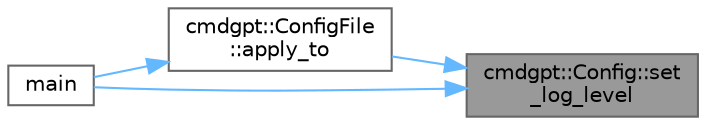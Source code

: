 digraph "cmdgpt::Config::set_log_level"
{
 // LATEX_PDF_SIZE
  bgcolor="transparent";
  edge [fontname=Helvetica,fontsize=10,labelfontname=Helvetica,labelfontsize=10];
  node [fontname=Helvetica,fontsize=10,shape=box,height=0.2,width=0.4];
  rankdir="RL";
  Node1 [id="Node000001",label="cmdgpt::Config::set\l_log_level",height=0.2,width=0.4,color="gray40", fillcolor="grey60", style="filled", fontcolor="black",tooltip="Set logging level."];
  Node1 -> Node2 [id="edge1_Node000001_Node000002",dir="back",color="steelblue1",style="solid",tooltip=" "];
  Node2 [id="Node000002",label="cmdgpt::ConfigFile\l::apply_to",height=0.2,width=0.4,color="grey40", fillcolor="white", style="filled",URL="$d3/d46/classcmdgpt_1_1ConfigFile.html#a885b77f9decce10ebce9de898f884afe",tooltip="Apply loaded configuration to a Config object."];
  Node2 -> Node3 [id="edge2_Node000002_Node000003",dir="back",color="steelblue1",style="solid",tooltip=" "];
  Node3 [id="Node000003",label="main",height=0.2,width=0.4,color="grey40", fillcolor="white", style="filled",URL="$df/d0a/main_8cpp.html#a814244b02f6701fd8ead246678bb3dae",tooltip="Parses command-line arguments and environment variables."];
  Node1 -> Node3 [id="edge3_Node000001_Node000003",dir="back",color="steelblue1",style="solid",tooltip=" "];
}
